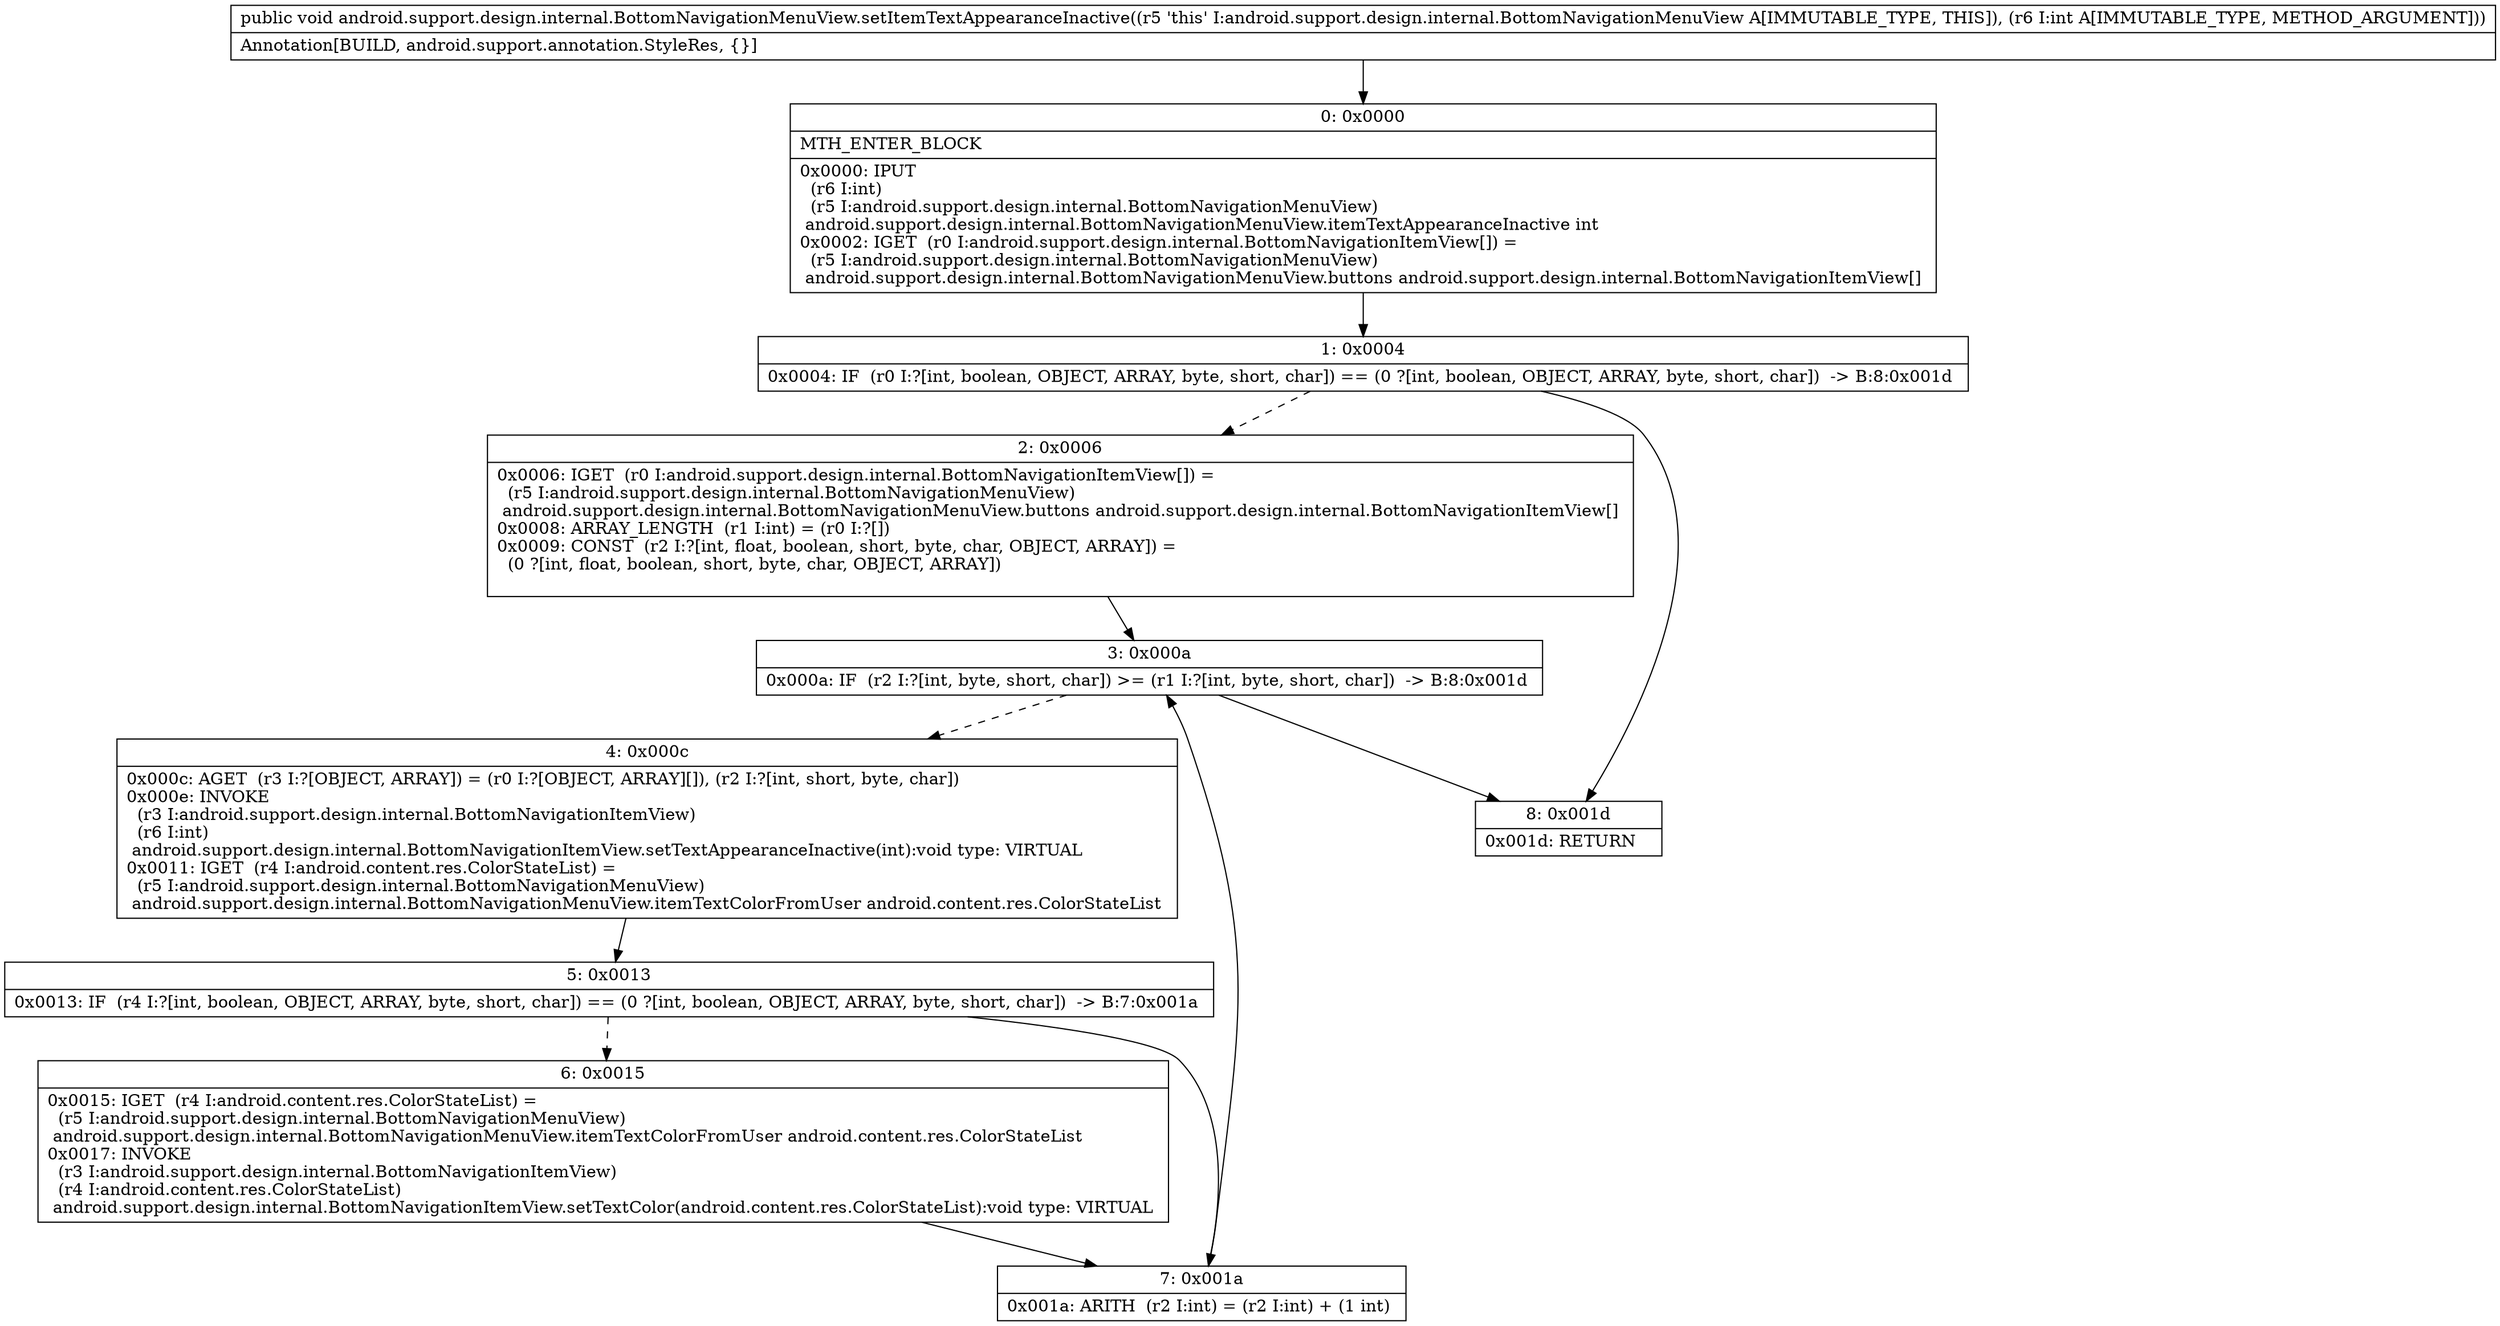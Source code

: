 digraph "CFG forandroid.support.design.internal.BottomNavigationMenuView.setItemTextAppearanceInactive(I)V" {
Node_0 [shape=record,label="{0\:\ 0x0000|MTH_ENTER_BLOCK\l|0x0000: IPUT  \l  (r6 I:int)\l  (r5 I:android.support.design.internal.BottomNavigationMenuView)\l android.support.design.internal.BottomNavigationMenuView.itemTextAppearanceInactive int \l0x0002: IGET  (r0 I:android.support.design.internal.BottomNavigationItemView[]) = \l  (r5 I:android.support.design.internal.BottomNavigationMenuView)\l android.support.design.internal.BottomNavigationMenuView.buttons android.support.design.internal.BottomNavigationItemView[] \l}"];
Node_1 [shape=record,label="{1\:\ 0x0004|0x0004: IF  (r0 I:?[int, boolean, OBJECT, ARRAY, byte, short, char]) == (0 ?[int, boolean, OBJECT, ARRAY, byte, short, char])  \-\> B:8:0x001d \l}"];
Node_2 [shape=record,label="{2\:\ 0x0006|0x0006: IGET  (r0 I:android.support.design.internal.BottomNavigationItemView[]) = \l  (r5 I:android.support.design.internal.BottomNavigationMenuView)\l android.support.design.internal.BottomNavigationMenuView.buttons android.support.design.internal.BottomNavigationItemView[] \l0x0008: ARRAY_LENGTH  (r1 I:int) = (r0 I:?[]) \l0x0009: CONST  (r2 I:?[int, float, boolean, short, byte, char, OBJECT, ARRAY]) = \l  (0 ?[int, float, boolean, short, byte, char, OBJECT, ARRAY])\l \l}"];
Node_3 [shape=record,label="{3\:\ 0x000a|0x000a: IF  (r2 I:?[int, byte, short, char]) \>= (r1 I:?[int, byte, short, char])  \-\> B:8:0x001d \l}"];
Node_4 [shape=record,label="{4\:\ 0x000c|0x000c: AGET  (r3 I:?[OBJECT, ARRAY]) = (r0 I:?[OBJECT, ARRAY][]), (r2 I:?[int, short, byte, char]) \l0x000e: INVOKE  \l  (r3 I:android.support.design.internal.BottomNavigationItemView)\l  (r6 I:int)\l android.support.design.internal.BottomNavigationItemView.setTextAppearanceInactive(int):void type: VIRTUAL \l0x0011: IGET  (r4 I:android.content.res.ColorStateList) = \l  (r5 I:android.support.design.internal.BottomNavigationMenuView)\l android.support.design.internal.BottomNavigationMenuView.itemTextColorFromUser android.content.res.ColorStateList \l}"];
Node_5 [shape=record,label="{5\:\ 0x0013|0x0013: IF  (r4 I:?[int, boolean, OBJECT, ARRAY, byte, short, char]) == (0 ?[int, boolean, OBJECT, ARRAY, byte, short, char])  \-\> B:7:0x001a \l}"];
Node_6 [shape=record,label="{6\:\ 0x0015|0x0015: IGET  (r4 I:android.content.res.ColorStateList) = \l  (r5 I:android.support.design.internal.BottomNavigationMenuView)\l android.support.design.internal.BottomNavigationMenuView.itemTextColorFromUser android.content.res.ColorStateList \l0x0017: INVOKE  \l  (r3 I:android.support.design.internal.BottomNavigationItemView)\l  (r4 I:android.content.res.ColorStateList)\l android.support.design.internal.BottomNavigationItemView.setTextColor(android.content.res.ColorStateList):void type: VIRTUAL \l}"];
Node_7 [shape=record,label="{7\:\ 0x001a|0x001a: ARITH  (r2 I:int) = (r2 I:int) + (1 int) \l}"];
Node_8 [shape=record,label="{8\:\ 0x001d|0x001d: RETURN   \l}"];
MethodNode[shape=record,label="{public void android.support.design.internal.BottomNavigationMenuView.setItemTextAppearanceInactive((r5 'this' I:android.support.design.internal.BottomNavigationMenuView A[IMMUTABLE_TYPE, THIS]), (r6 I:int A[IMMUTABLE_TYPE, METHOD_ARGUMENT]))  | Annotation[BUILD, android.support.annotation.StyleRes, \{\}]\l}"];
MethodNode -> Node_0;
Node_0 -> Node_1;
Node_1 -> Node_2[style=dashed];
Node_1 -> Node_8;
Node_2 -> Node_3;
Node_3 -> Node_4[style=dashed];
Node_3 -> Node_8;
Node_4 -> Node_5;
Node_5 -> Node_6[style=dashed];
Node_5 -> Node_7;
Node_6 -> Node_7;
Node_7 -> Node_3;
}

